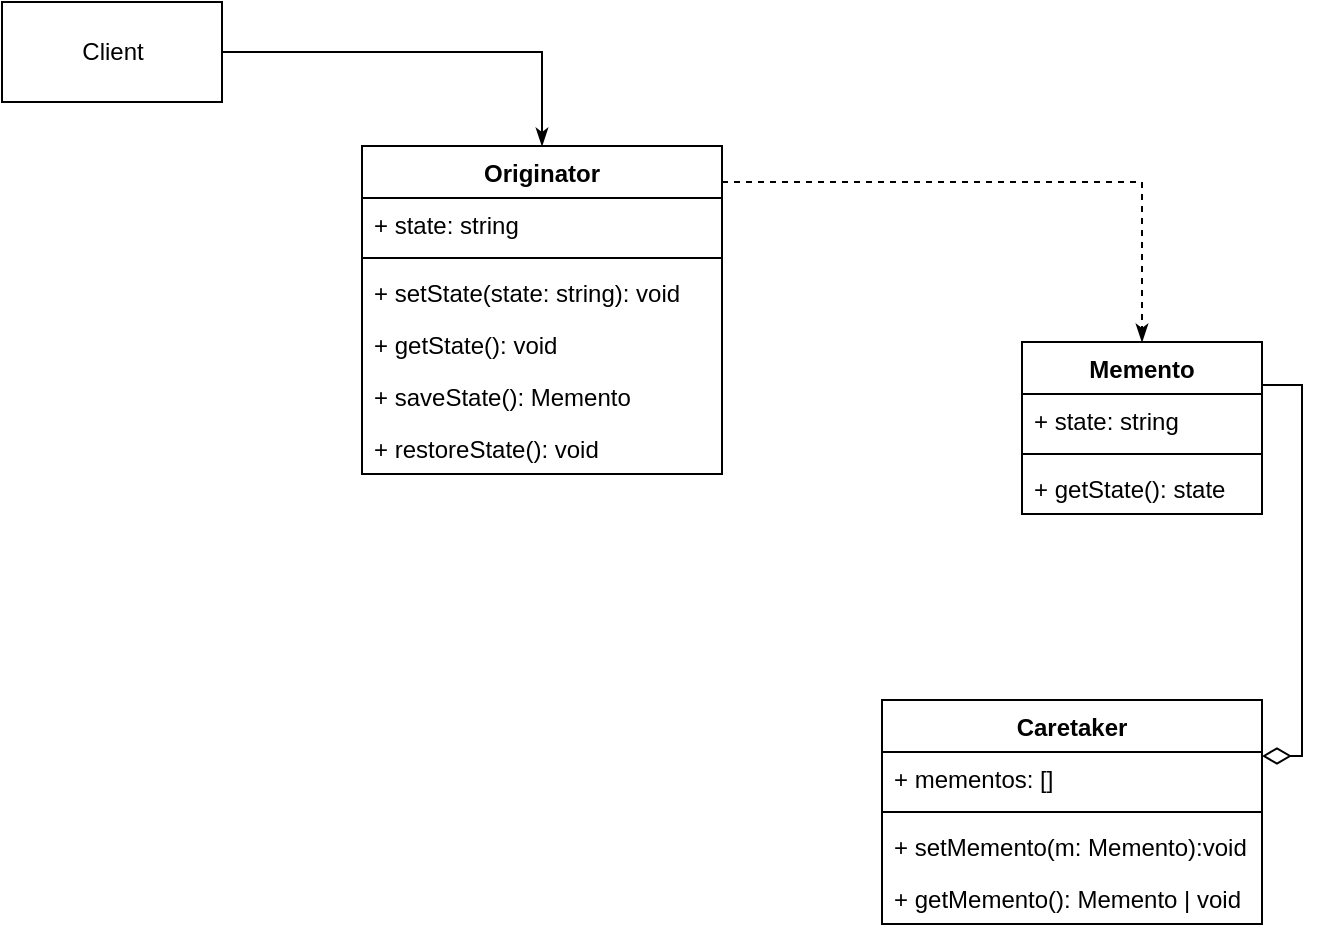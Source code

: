 <mxfile version="14.6.13" type="device"><diagram id="x876ZjPiBmpDYXJC0dlM" name="Страница 1"><mxGraphModel dx="905" dy="672" grid="1" gridSize="10" guides="1" tooltips="1" connect="1" arrows="1" fold="1" page="1" pageScale="1" pageWidth="827" pageHeight="1169" math="0" shadow="0"><root><mxCell id="0"/><mxCell id="1" parent="0"/><mxCell id="9CV9seRqTwP-aHwzYkOs-23" style="edgeStyle=orthogonalEdgeStyle;rounded=0;orthogonalLoop=1;jettySize=auto;html=1;exitX=1;exitY=0.25;exitDx=0;exitDy=0;entryX=1;entryY=0.25;entryDx=0;entryDy=0;endArrow=diamondThin;endFill=0;endSize=12;" edge="1" parent="1" source="9CV9seRqTwP-aHwzYkOs-1" target="9CV9seRqTwP-aHwzYkOs-17"><mxGeometry relative="1" as="geometry"/></mxCell><mxCell id="9CV9seRqTwP-aHwzYkOs-1" value="Memento" style="swimlane;fontStyle=1;align=center;verticalAlign=top;childLayout=stackLayout;horizontal=1;startSize=26;horizontalStack=0;resizeParent=1;resizeParentMax=0;resizeLast=0;collapsible=1;marginBottom=0;" vertex="1" parent="1"><mxGeometry x="540" y="350" width="120" height="86" as="geometry"/></mxCell><mxCell id="9CV9seRqTwP-aHwzYkOs-2" value="+ state: string" style="text;strokeColor=none;fillColor=none;align=left;verticalAlign=top;spacingLeft=4;spacingRight=4;overflow=hidden;rotatable=0;points=[[0,0.5],[1,0.5]];portConstraint=eastwest;" vertex="1" parent="9CV9seRqTwP-aHwzYkOs-1"><mxGeometry y="26" width="120" height="26" as="geometry"/></mxCell><mxCell id="9CV9seRqTwP-aHwzYkOs-3" value="" style="line;strokeWidth=1;fillColor=none;align=left;verticalAlign=middle;spacingTop=-1;spacingLeft=3;spacingRight=3;rotatable=0;labelPosition=right;points=[];portConstraint=eastwest;" vertex="1" parent="9CV9seRqTwP-aHwzYkOs-1"><mxGeometry y="52" width="120" height="8" as="geometry"/></mxCell><mxCell id="9CV9seRqTwP-aHwzYkOs-4" value="+ getState(): state" style="text;strokeColor=none;fillColor=none;align=left;verticalAlign=top;spacingLeft=4;spacingRight=4;overflow=hidden;rotatable=0;points=[[0,0.5],[1,0.5]];portConstraint=eastwest;" vertex="1" parent="9CV9seRqTwP-aHwzYkOs-1"><mxGeometry y="60" width="120" height="26" as="geometry"/></mxCell><mxCell id="9CV9seRqTwP-aHwzYkOs-24" style="edgeStyle=orthogonalEdgeStyle;rounded=0;orthogonalLoop=1;jettySize=auto;html=1;exitX=1;exitY=0;exitDx=0;exitDy=0;entryX=0.5;entryY=0;entryDx=0;entryDy=0;endArrow=classicThin;endFill=1;endSize=6;dashed=1;" edge="1" parent="1" source="9CV9seRqTwP-aHwzYkOs-5" target="9CV9seRqTwP-aHwzYkOs-1"><mxGeometry relative="1" as="geometry"><Array as="points"><mxPoint x="390" y="270"/><mxPoint x="600" y="270"/></Array></mxGeometry></mxCell><mxCell id="9CV9seRqTwP-aHwzYkOs-5" value="Originator" style="swimlane;fontStyle=1;align=center;verticalAlign=top;childLayout=stackLayout;horizontal=1;startSize=26;horizontalStack=0;resizeParent=1;resizeParentMax=0;resizeLast=0;collapsible=1;marginBottom=0;" vertex="1" parent="1"><mxGeometry x="210" y="252" width="180" height="164" as="geometry"/></mxCell><mxCell id="9CV9seRqTwP-aHwzYkOs-6" value="+ state: string" style="text;strokeColor=none;fillColor=none;align=left;verticalAlign=top;spacingLeft=4;spacingRight=4;overflow=hidden;rotatable=0;points=[[0,0.5],[1,0.5]];portConstraint=eastwest;" vertex="1" parent="9CV9seRqTwP-aHwzYkOs-5"><mxGeometry y="26" width="180" height="26" as="geometry"/></mxCell><mxCell id="9CV9seRqTwP-aHwzYkOs-7" value="" style="line;strokeWidth=1;fillColor=none;align=left;verticalAlign=middle;spacingTop=-1;spacingLeft=3;spacingRight=3;rotatable=0;labelPosition=right;points=[];portConstraint=eastwest;" vertex="1" parent="9CV9seRqTwP-aHwzYkOs-5"><mxGeometry y="52" width="180" height="8" as="geometry"/></mxCell><mxCell id="9CV9seRqTwP-aHwzYkOs-8" value="+ setState(state: string): void" style="text;strokeColor=none;fillColor=none;align=left;verticalAlign=top;spacingLeft=4;spacingRight=4;overflow=hidden;rotatable=0;points=[[0,0.5],[1,0.5]];portConstraint=eastwest;" vertex="1" parent="9CV9seRqTwP-aHwzYkOs-5"><mxGeometry y="60" width="180" height="26" as="geometry"/></mxCell><mxCell id="9CV9seRqTwP-aHwzYkOs-9" value="+ getState(): void" style="text;strokeColor=none;fillColor=none;align=left;verticalAlign=top;spacingLeft=4;spacingRight=4;overflow=hidden;rotatable=0;points=[[0,0.5],[1,0.5]];portConstraint=eastwest;" vertex="1" parent="9CV9seRqTwP-aHwzYkOs-5"><mxGeometry y="86" width="180" height="26" as="geometry"/></mxCell><mxCell id="9CV9seRqTwP-aHwzYkOs-15" value="+ saveState(): Memento" style="text;strokeColor=none;fillColor=none;align=left;verticalAlign=top;spacingLeft=4;spacingRight=4;overflow=hidden;rotatable=0;points=[[0,0.5],[1,0.5]];portConstraint=eastwest;" vertex="1" parent="9CV9seRqTwP-aHwzYkOs-5"><mxGeometry y="112" width="180" height="26" as="geometry"/></mxCell><mxCell id="9CV9seRqTwP-aHwzYkOs-16" value="+ restoreState(): void" style="text;strokeColor=none;fillColor=none;align=left;verticalAlign=top;spacingLeft=4;spacingRight=4;overflow=hidden;rotatable=0;points=[[0,0.5],[1,0.5]];portConstraint=eastwest;" vertex="1" parent="9CV9seRqTwP-aHwzYkOs-5"><mxGeometry y="138" width="180" height="26" as="geometry"/></mxCell><mxCell id="9CV9seRqTwP-aHwzYkOs-17" value="Caretaker" style="swimlane;fontStyle=1;align=center;verticalAlign=top;childLayout=stackLayout;horizontal=1;startSize=26;horizontalStack=0;resizeParent=1;resizeParentMax=0;resizeLast=0;collapsible=1;marginBottom=0;" vertex="1" parent="1"><mxGeometry x="470" y="529" width="190" height="112" as="geometry"/></mxCell><mxCell id="9CV9seRqTwP-aHwzYkOs-18" value="+ mementos: []" style="text;strokeColor=none;fillColor=none;align=left;verticalAlign=top;spacingLeft=4;spacingRight=4;overflow=hidden;rotatable=0;points=[[0,0.5],[1,0.5]];portConstraint=eastwest;" vertex="1" parent="9CV9seRqTwP-aHwzYkOs-17"><mxGeometry y="26" width="190" height="26" as="geometry"/></mxCell><mxCell id="9CV9seRqTwP-aHwzYkOs-19" value="" style="line;strokeWidth=1;fillColor=none;align=left;verticalAlign=middle;spacingTop=-1;spacingLeft=3;spacingRight=3;rotatable=0;labelPosition=right;points=[];portConstraint=eastwest;" vertex="1" parent="9CV9seRqTwP-aHwzYkOs-17"><mxGeometry y="52" width="190" height="8" as="geometry"/></mxCell><mxCell id="9CV9seRqTwP-aHwzYkOs-20" value="+ setMemento(m: Memento):void" style="text;strokeColor=none;fillColor=none;align=left;verticalAlign=top;spacingLeft=4;spacingRight=4;overflow=hidden;rotatable=0;points=[[0,0.5],[1,0.5]];portConstraint=eastwest;" vertex="1" parent="9CV9seRqTwP-aHwzYkOs-17"><mxGeometry y="60" width="190" height="26" as="geometry"/></mxCell><mxCell id="9CV9seRqTwP-aHwzYkOs-21" value="+ getMemento(): Memento | void" style="text;strokeColor=none;fillColor=none;align=left;verticalAlign=top;spacingLeft=4;spacingRight=4;overflow=hidden;rotatable=0;points=[[0,0.5],[1,0.5]];portConstraint=eastwest;" vertex="1" parent="9CV9seRqTwP-aHwzYkOs-17"><mxGeometry y="86" width="190" height="26" as="geometry"/></mxCell><mxCell id="9CV9seRqTwP-aHwzYkOs-25" style="edgeStyle=orthogonalEdgeStyle;rounded=0;orthogonalLoop=1;jettySize=auto;html=1;exitX=1;exitY=0.5;exitDx=0;exitDy=0;endArrow=classicThin;endFill=1;endSize=6;" edge="1" parent="1" source="9CV9seRqTwP-aHwzYkOs-22" target="9CV9seRqTwP-aHwzYkOs-5"><mxGeometry relative="1" as="geometry"/></mxCell><mxCell id="9CV9seRqTwP-aHwzYkOs-22" value="Client" style="html=1;" vertex="1" parent="1"><mxGeometry x="30" y="180" width="110" height="50" as="geometry"/></mxCell></root></mxGraphModel></diagram></mxfile>